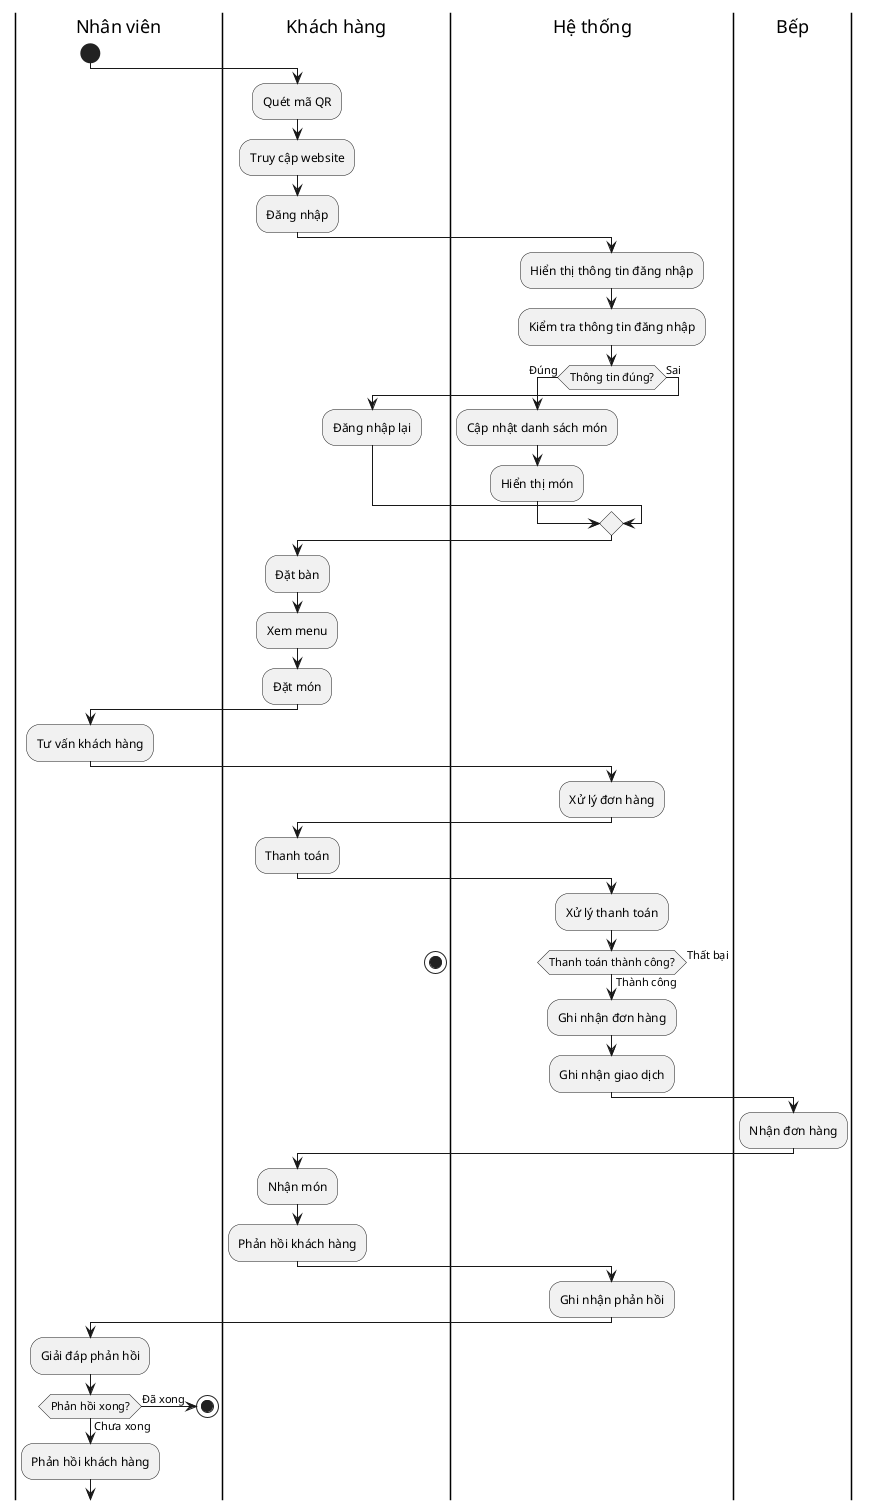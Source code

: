 @startuml
|Nhân viên|
start

|Khách hàng|
:Quét mã QR;
:Truy cập website;

:Đăng nhập;

|Hệ thống|
:Hiển thị thông tin đăng nhập;
:Kiểm tra thông tin đăng nhập;

if (Thông tin đúng?) then (Đúng)
  :Cập nhật danh sách món;
  :Hiển thị món;
else (Sai)
  |Khách hàng|
  :Đăng nhập lại;
endif

|Khách hàng|
:Đặt bàn;
:Xem menu;
:Đặt món;

|Nhân viên|
:Tư vấn khách hàng;

|Hệ thống|
:Xử lý đơn hàng;

|Khách hàng|
:Thanh toán;

|Hệ thống|
:Xử lý thanh toán;

if (Thanh toán thành công?) then (Thành công)
  :Ghi nhận đơn hàng;
  :Ghi nhận giao dịch;

  |Bếp|
  :Nhận đơn hàng;

  |Khách hàng|
  :Nhận món;
else (Thất bại)
  stop
endif

:Phản hồi khách hàng;

|Hệ thống|
:Ghi nhận phản hồi;

|Nhân viên|
:Giải đáp phản hồi;

if (Phản hồi xong?) then (Đã xong)
  stop
else (Chưa xong)
  :Phản hồi khách hàng;
endif

@enduml
